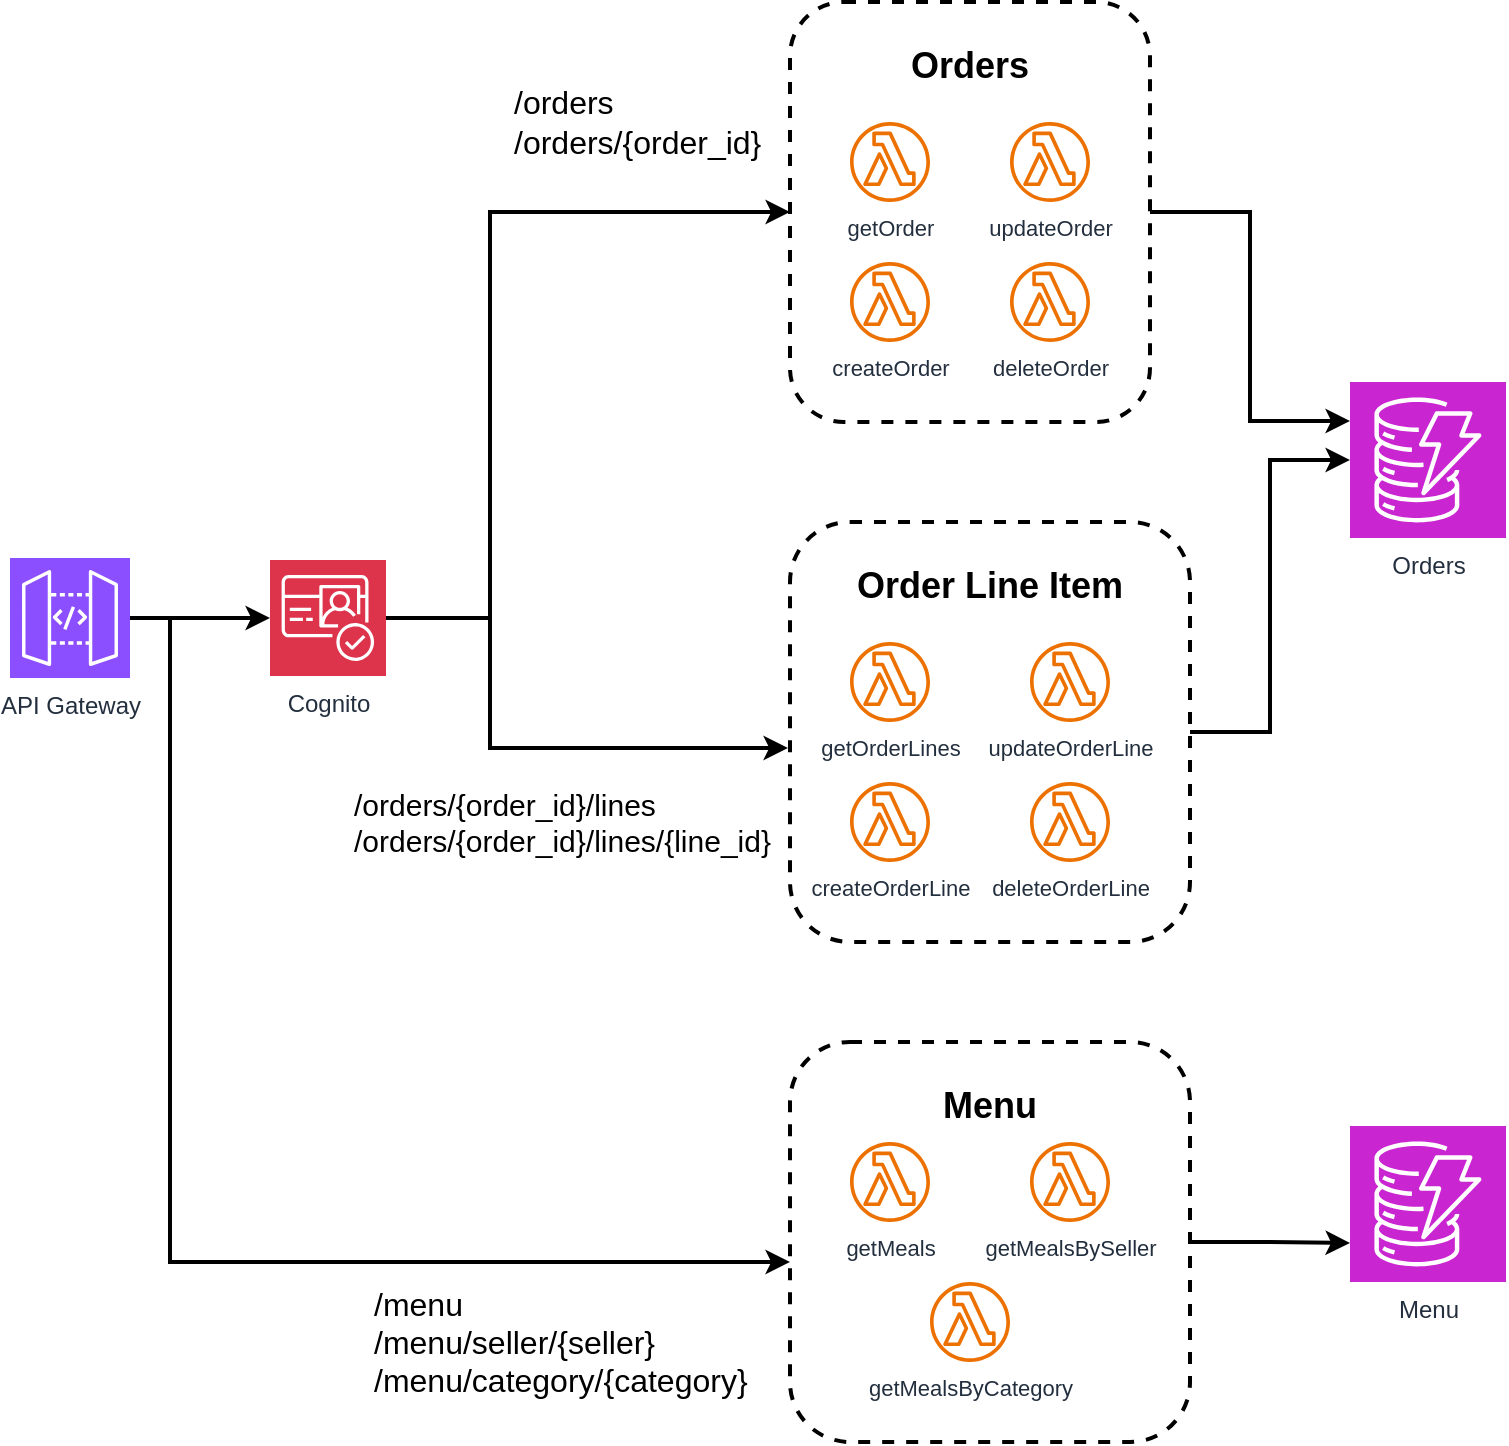 <mxfile version="22.0.4" type="github">
  <diagram name="Page-1" id="tLUKC1qzw2Slo4-duKms">
    <mxGraphModel dx="2074" dy="790" grid="1" gridSize="10" guides="1" tooltips="1" connect="1" arrows="1" fold="1" page="1" pageScale="1" pageWidth="850" pageHeight="1100" math="0" shadow="0">
      <root>
        <mxCell id="0" />
        <mxCell id="1" parent="0" />
        <mxCell id="wwumjlqmDL7pZVhDalBl-24" style="edgeStyle=orthogonalEdgeStyle;rounded=0;orthogonalLoop=1;jettySize=auto;html=1;entryX=0;entryY=0.5;entryDx=0;entryDy=0;entryPerimeter=0;strokeWidth=2;" edge="1" parent="1" source="wwumjlqmDL7pZVhDalBl-1" target="wwumjlqmDL7pZVhDalBl-18">
          <mxGeometry relative="1" as="geometry">
            <mxPoint x="200" y="318" as="targetPoint" />
          </mxGeometry>
        </mxCell>
        <mxCell id="wwumjlqmDL7pZVhDalBl-1" value="API Gateway" style="sketch=0;points=[[0,0,0],[0.25,0,0],[0.5,0,0],[0.75,0,0],[1,0,0],[0,1,0],[0.25,1,0],[0.5,1,0],[0.75,1,0],[1,1,0],[0,0.25,0],[0,0.5,0],[0,0.75,0],[1,0.25,0],[1,0.5,0],[1,0.75,0]];outlineConnect=0;fontColor=#232F3E;fillColor=#8C4FFF;strokeColor=#ffffff;dashed=0;verticalLabelPosition=bottom;verticalAlign=top;align=center;html=1;fontSize=12;fontStyle=0;aspect=fixed;shape=mxgraph.aws4.resourceIcon;resIcon=mxgraph.aws4.api_gateway;" vertex="1" parent="1">
          <mxGeometry x="70" y="288" width="60" height="60" as="geometry" />
        </mxCell>
        <mxCell id="wwumjlqmDL7pZVhDalBl-6" value="getOrderLines" style="sketch=0;outlineConnect=0;fontColor=#232F3E;gradientColor=none;fillColor=#ED7100;strokeColor=none;dashed=0;verticalLabelPosition=bottom;verticalAlign=top;align=center;html=1;fontSize=11;fontStyle=0;aspect=fixed;pointerEvents=1;shape=mxgraph.aws4.lambda_function;" vertex="1" parent="1">
          <mxGeometry x="490" y="330" width="40" height="40" as="geometry" />
        </mxCell>
        <mxCell id="wwumjlqmDL7pZVhDalBl-7" value="createOrderLine" style="sketch=0;outlineConnect=0;fontColor=#232F3E;gradientColor=none;fillColor=#ED7100;strokeColor=none;dashed=0;verticalLabelPosition=bottom;verticalAlign=top;align=center;html=1;fontSize=11;fontStyle=0;aspect=fixed;pointerEvents=1;shape=mxgraph.aws4.lambda_function;" vertex="1" parent="1">
          <mxGeometry x="490" y="400" width="40" height="40" as="geometry" />
        </mxCell>
        <mxCell id="wwumjlqmDL7pZVhDalBl-8" value="updateOrderLine" style="sketch=0;outlineConnect=0;fontColor=#232F3E;gradientColor=none;fillColor=#ED7100;strokeColor=none;dashed=0;verticalLabelPosition=bottom;verticalAlign=top;align=center;html=1;fontSize=11;fontStyle=0;aspect=fixed;pointerEvents=1;shape=mxgraph.aws4.lambda_function;" vertex="1" parent="1">
          <mxGeometry x="580" y="330" width="40" height="40" as="geometry" />
        </mxCell>
        <mxCell id="wwumjlqmDL7pZVhDalBl-9" value="deleteOrderLine" style="sketch=0;outlineConnect=0;fontColor=#232F3E;gradientColor=none;fillColor=#ED7100;strokeColor=none;dashed=0;verticalLabelPosition=bottom;verticalAlign=top;align=center;html=1;fontSize=11;fontStyle=0;aspect=fixed;pointerEvents=1;shape=mxgraph.aws4.lambda_function;" vertex="1" parent="1">
          <mxGeometry x="580" y="400" width="40" height="40" as="geometry" />
        </mxCell>
        <mxCell id="wwumjlqmDL7pZVhDalBl-10" value="getMeals" style="sketch=0;outlineConnect=0;fontColor=#232F3E;gradientColor=none;fillColor=#ED7100;strokeColor=none;dashed=0;verticalLabelPosition=bottom;verticalAlign=top;align=center;html=1;fontSize=11;fontStyle=0;aspect=fixed;pointerEvents=1;shape=mxgraph.aws4.lambda_function;" vertex="1" parent="1">
          <mxGeometry x="490" y="580" width="40" height="40" as="geometry" />
        </mxCell>
        <mxCell id="wwumjlqmDL7pZVhDalBl-11" value="getMealsByCategory" style="sketch=0;outlineConnect=0;fontColor=#232F3E;gradientColor=none;fillColor=#ED7100;strokeColor=none;dashed=0;verticalLabelPosition=bottom;verticalAlign=top;align=center;html=1;fontSize=11;fontStyle=0;aspect=fixed;pointerEvents=1;shape=mxgraph.aws4.lambda_function;" vertex="1" parent="1">
          <mxGeometry x="530" y="650" width="40" height="40" as="geometry" />
        </mxCell>
        <mxCell id="wwumjlqmDL7pZVhDalBl-12" value="getMealsBySeller" style="sketch=0;outlineConnect=0;fontColor=#232F3E;gradientColor=none;fillColor=#ED7100;strokeColor=none;dashed=0;verticalLabelPosition=bottom;verticalAlign=top;align=center;html=1;fontSize=11;fontStyle=0;aspect=fixed;pointerEvents=1;shape=mxgraph.aws4.lambda_function;" vertex="1" parent="1">
          <mxGeometry x="580" y="580" width="40" height="40" as="geometry" />
        </mxCell>
        <mxCell id="wwumjlqmDL7pZVhDalBl-29" style="edgeStyle=orthogonalEdgeStyle;rounded=0;orthogonalLoop=1;jettySize=auto;html=1;strokeWidth=2;" edge="1" parent="1" source="wwumjlqmDL7pZVhDalBl-15" target="wwumjlqmDL7pZVhDalBl-20">
          <mxGeometry relative="1" as="geometry" />
        </mxCell>
        <mxCell id="wwumjlqmDL7pZVhDalBl-15" value="&lt;h2&gt;Order Line Item&lt;/h2&gt;" style="rounded=1;whiteSpace=wrap;html=1;fontColor=#;fillColor=none;dashed=1;strokeWidth=2;glass=0;shadow=0;verticalAlign=top;" vertex="1" parent="1">
          <mxGeometry x="460" y="270" width="200" height="210" as="geometry" />
        </mxCell>
        <mxCell id="wwumjlqmDL7pZVhDalBl-16" value="&lt;h2&gt;Menu&lt;/h2&gt;" style="rounded=1;whiteSpace=wrap;html=1;fontColor=#;fillColor=none;dashed=1;strokeWidth=2;glass=0;shadow=0;verticalAlign=top;" vertex="1" parent="1">
          <mxGeometry x="460" y="530" width="200" height="200" as="geometry" />
        </mxCell>
        <mxCell id="wwumjlqmDL7pZVhDalBl-17" value="" style="group" vertex="1" connectable="0" parent="1">
          <mxGeometry x="460" y="10" width="180" height="210" as="geometry" />
        </mxCell>
        <mxCell id="wwumjlqmDL7pZVhDalBl-2" value="getOrder" style="sketch=0;outlineConnect=0;fontColor=#232F3E;gradientColor=none;fillColor=#ED7100;strokeColor=none;dashed=0;verticalLabelPosition=bottom;verticalAlign=top;align=center;html=1;fontSize=11;fontStyle=0;aspect=fixed;pointerEvents=1;shape=mxgraph.aws4.lambda_function;" vertex="1" parent="wwumjlqmDL7pZVhDalBl-17">
          <mxGeometry x="30" y="60" width="40" height="40" as="geometry" />
        </mxCell>
        <mxCell id="wwumjlqmDL7pZVhDalBl-3" value="createOrder" style="sketch=0;outlineConnect=0;fontColor=#232F3E;gradientColor=none;fillColor=#ED7100;strokeColor=none;dashed=0;verticalLabelPosition=bottom;verticalAlign=top;align=center;html=1;fontSize=11;fontStyle=0;aspect=fixed;pointerEvents=1;shape=mxgraph.aws4.lambda_function;" vertex="1" parent="wwumjlqmDL7pZVhDalBl-17">
          <mxGeometry x="30" y="130" width="40" height="40" as="geometry" />
        </mxCell>
        <mxCell id="wwumjlqmDL7pZVhDalBl-4" value="updateOrder" style="sketch=0;outlineConnect=0;fontColor=#232F3E;gradientColor=none;fillColor=#ED7100;strokeColor=none;dashed=0;verticalLabelPosition=bottom;verticalAlign=top;align=center;html=1;fontSize=11;fontStyle=0;aspect=fixed;pointerEvents=1;shape=mxgraph.aws4.lambda_function;" vertex="1" parent="wwumjlqmDL7pZVhDalBl-17">
          <mxGeometry x="110" y="60" width="40" height="40" as="geometry" />
        </mxCell>
        <mxCell id="wwumjlqmDL7pZVhDalBl-5" value="deleteOrder" style="sketch=0;outlineConnect=0;fontColor=#232F3E;gradientColor=none;fillColor=#ED7100;strokeColor=none;dashed=0;verticalLabelPosition=bottom;verticalAlign=top;align=center;html=1;fontSize=11;fontStyle=0;aspect=fixed;pointerEvents=1;shape=mxgraph.aws4.lambda_function;" vertex="1" parent="wwumjlqmDL7pZVhDalBl-17">
          <mxGeometry x="110" y="130" width="40" height="40" as="geometry" />
        </mxCell>
        <mxCell id="wwumjlqmDL7pZVhDalBl-14" value="&lt;h2&gt;Orders&lt;/h2&gt;" style="rounded=1;whiteSpace=wrap;html=1;fontColor=#;fillColor=none;dashed=1;strokeWidth=2;glass=0;shadow=0;align=center;verticalAlign=top;" vertex="1" parent="wwumjlqmDL7pZVhDalBl-17">
          <mxGeometry width="180" height="210" as="geometry" />
        </mxCell>
        <mxCell id="wwumjlqmDL7pZVhDalBl-25" style="edgeStyle=orthogonalEdgeStyle;rounded=0;orthogonalLoop=1;jettySize=auto;html=1;entryX=0;entryY=0.5;entryDx=0;entryDy=0;strokeWidth=2;" edge="1" parent="1" source="wwumjlqmDL7pZVhDalBl-18" target="wwumjlqmDL7pZVhDalBl-14">
          <mxGeometry relative="1" as="geometry">
            <Array as="points">
              <mxPoint x="310" y="318" />
              <mxPoint x="310" y="115" />
            </Array>
          </mxGeometry>
        </mxCell>
        <mxCell id="wwumjlqmDL7pZVhDalBl-32" value="/orders&lt;br style=&quot;font-size: 16px;&quot;&gt;&lt;div style=&quot;font-size: 16px;&quot;&gt;/orders/{order_id}&lt;/div&gt;" style="edgeLabel;html=1;align=left;verticalAlign=middle;resizable=0;points=[];fontSize=16;fontColor=default;labelBackgroundColor=default;" vertex="1" connectable="0" parent="wwumjlqmDL7pZVhDalBl-25">
          <mxGeometry x="0.669" y="1" relative="1" as="geometry">
            <mxPoint x="-73" y="-44" as="offset" />
          </mxGeometry>
        </mxCell>
        <mxCell id="wwumjlqmDL7pZVhDalBl-18" value="Cognito" style="sketch=0;points=[[0,0,0],[0.25,0,0],[0.5,0,0],[0.75,0,0],[1,0,0],[0,1,0],[0.25,1,0],[0.5,1,0],[0.75,1,0],[1,1,0],[0,0.25,0],[0,0.5,0],[0,0.75,0],[1,0.25,0],[1,0.5,0],[1,0.75,0]];outlineConnect=0;fontColor=#232F3E;fillColor=#DD344C;strokeColor=#ffffff;dashed=0;verticalLabelPosition=bottom;verticalAlign=top;align=center;html=1;fontSize=12;fontStyle=0;aspect=fixed;shape=mxgraph.aws4.resourceIcon;resIcon=mxgraph.aws4.cognito;" vertex="1" parent="1">
          <mxGeometry x="200" y="289" width="58" height="58" as="geometry" />
        </mxCell>
        <mxCell id="wwumjlqmDL7pZVhDalBl-20" value="Orders" style="sketch=0;points=[[0,0,0],[0.25,0,0],[0.5,0,0],[0.75,0,0],[1,0,0],[0,1,0],[0.25,1,0],[0.5,1,0],[0.75,1,0],[1,1,0],[0,0.25,0],[0,0.5,0],[0,0.75,0],[1,0.25,0],[1,0.5,0],[1,0.75,0]];outlineConnect=0;fontColor=#232F3E;fillColor=#C925D1;strokeColor=#ffffff;dashed=0;verticalLabelPosition=bottom;verticalAlign=top;align=center;html=1;fontSize=12;fontStyle=0;aspect=fixed;shape=mxgraph.aws4.resourceIcon;resIcon=mxgraph.aws4.dynamodb;" vertex="1" parent="1">
          <mxGeometry x="740" y="200" width="78" height="78" as="geometry" />
        </mxCell>
        <mxCell id="wwumjlqmDL7pZVhDalBl-21" value="Menu" style="sketch=0;points=[[0,0,0],[0.25,0,0],[0.5,0,0],[0.75,0,0],[1,0,0],[0,1,0],[0.25,1,0],[0.5,1,0],[0.75,1,0],[1,1,0],[0,0.25,0],[0,0.5,0],[0,0.75,0],[1,0.25,0],[1,0.5,0],[1,0.75,0]];outlineConnect=0;fontColor=#232F3E;fillColor=#C925D1;strokeColor=#ffffff;dashed=0;verticalLabelPosition=bottom;verticalAlign=top;align=center;html=1;fontSize=12;fontStyle=0;aspect=fixed;shape=mxgraph.aws4.resourceIcon;resIcon=mxgraph.aws4.dynamodb;" vertex="1" parent="1">
          <mxGeometry x="740" y="572" width="78" height="78" as="geometry" />
        </mxCell>
        <mxCell id="wwumjlqmDL7pZVhDalBl-26" style="edgeStyle=orthogonalEdgeStyle;rounded=0;orthogonalLoop=1;jettySize=auto;html=1;entryX=-0.005;entryY=0.538;entryDx=0;entryDy=0;entryPerimeter=0;strokeWidth=2;" edge="1" parent="1" source="wwumjlqmDL7pZVhDalBl-18" target="wwumjlqmDL7pZVhDalBl-15">
          <mxGeometry relative="1" as="geometry">
            <Array as="points">
              <mxPoint x="310" y="318" />
              <mxPoint x="310" y="383" />
            </Array>
          </mxGeometry>
        </mxCell>
        <mxCell id="wwumjlqmDL7pZVhDalBl-33" value="/orders/{order_id}/lines&lt;br style=&quot;font-size: 15px;&quot;&gt;&lt;div style=&quot;font-size: 15px;&quot;&gt;/orders/{order_id}/lines/{line_id}&lt;/div&gt;" style="edgeLabel;html=1;align=left;verticalAlign=middle;resizable=0;points=[];fontSize=15;" vertex="1" connectable="0" parent="wwumjlqmDL7pZVhDalBl-26">
          <mxGeometry x="0.466" relative="1" as="geometry">
            <mxPoint x="-148" y="37" as="offset" />
          </mxGeometry>
        </mxCell>
        <mxCell id="wwumjlqmDL7pZVhDalBl-28" style="edgeStyle=orthogonalEdgeStyle;rounded=0;orthogonalLoop=1;jettySize=auto;html=1;entryX=0;entryY=0.25;entryDx=0;entryDy=0;entryPerimeter=0;strokeWidth=2;" edge="1" parent="1" source="wwumjlqmDL7pZVhDalBl-14" target="wwumjlqmDL7pZVhDalBl-20">
          <mxGeometry relative="1" as="geometry" />
        </mxCell>
        <mxCell id="wwumjlqmDL7pZVhDalBl-30" style="edgeStyle=orthogonalEdgeStyle;rounded=0;orthogonalLoop=1;jettySize=auto;html=1;entryX=0;entryY=0.75;entryDx=0;entryDy=0;entryPerimeter=0;strokeWidth=2;" edge="1" parent="1" source="wwumjlqmDL7pZVhDalBl-16" target="wwumjlqmDL7pZVhDalBl-21">
          <mxGeometry relative="1" as="geometry" />
        </mxCell>
        <mxCell id="wwumjlqmDL7pZVhDalBl-31" style="edgeStyle=orthogonalEdgeStyle;rounded=0;orthogonalLoop=1;jettySize=auto;html=1;entryX=0;entryY=0.55;entryDx=0;entryDy=0;entryPerimeter=0;strokeWidth=2;" edge="1" parent="1" source="wwumjlqmDL7pZVhDalBl-1" target="wwumjlqmDL7pZVhDalBl-16">
          <mxGeometry relative="1" as="geometry">
            <Array as="points">
              <mxPoint x="150" y="318" />
              <mxPoint x="150" y="640" />
            </Array>
          </mxGeometry>
        </mxCell>
        <mxCell id="wwumjlqmDL7pZVhDalBl-34" value="/menu&lt;br style=&quot;font-size: 16px;&quot;&gt;/menu/seller/{seller}&lt;br style=&quot;font-size: 16px;&quot;&gt;/menu/category/{category}" style="edgeLabel;html=1;align=left;verticalAlign=middle;resizable=0;points=[];fontSize=16;" vertex="1" connectable="0" parent="wwumjlqmDL7pZVhDalBl-31">
          <mxGeometry x="0.589" y="-1" relative="1" as="geometry">
            <mxPoint x="-76" y="39" as="offset" />
          </mxGeometry>
        </mxCell>
      </root>
    </mxGraphModel>
  </diagram>
</mxfile>
